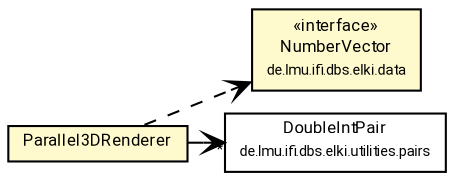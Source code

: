 #!/usr/local/bin/dot
#
# Class diagram 
# Generated by UMLGraph version R5_7_2-60-g0e99a6 (http://www.spinellis.gr/umlgraph/)
#

digraph G {
	graph [fontnames="svg"]
	edge [fontname="Roboto",fontsize=7,labelfontname="Roboto",labelfontsize=7,color="black"];
	node [fontname="Roboto",fontcolor="black",fontsize=8,shape=plaintext,margin=0,width=0,height=0];
	nodesep=0.15;
	ranksep=0.25;
	rankdir=LR;
	// de.lmu.ifi.dbs.elki.visualization.parallel3d.Parallel3DRenderer<O extends de.lmu.ifi.dbs.elki.data.NumberVector>
	c7951162 [label=<<table title="de.lmu.ifi.dbs.elki.visualization.parallel3d.Parallel3DRenderer" border="0" cellborder="1" cellspacing="0" cellpadding="2" bgcolor="lemonChiffon" href="Parallel3DRenderer.html" target="_parent">
		<tr><td><table border="0" cellspacing="0" cellpadding="1">
		<tr><td align="center" balign="center"> <font face="Roboto">Parallel3DRenderer</font> </td></tr>
		</table></td></tr>
		</table>>, URL="Parallel3DRenderer.html"];
	// de.lmu.ifi.dbs.elki.data.NumberVector
	c7952141 [label=<<table title="de.lmu.ifi.dbs.elki.data.NumberVector" border="0" cellborder="1" cellspacing="0" cellpadding="2" bgcolor="LemonChiffon" href="../../data/NumberVector.html" target="_parent">
		<tr><td><table border="0" cellspacing="0" cellpadding="1">
		<tr><td align="center" balign="center"> &#171;interface&#187; </td></tr>
		<tr><td align="center" balign="center"> <font face="Roboto">NumberVector</font> </td></tr>
		<tr><td align="center" balign="center"> <font face="Roboto" point-size="7.0">de.lmu.ifi.dbs.elki.data</font> </td></tr>
		</table></td></tr>
		</table>>, URL="../../data/NumberVector.html"];
	// de.lmu.ifi.dbs.elki.utilities.pairs.DoubleIntPair
	c7953003 [label=<<table title="de.lmu.ifi.dbs.elki.utilities.pairs.DoubleIntPair" border="0" cellborder="1" cellspacing="0" cellpadding="2" href="../../utilities/pairs/DoubleIntPair.html" target="_parent">
		<tr><td><table border="0" cellspacing="0" cellpadding="1">
		<tr><td align="center" balign="center"> <font face="Roboto">DoubleIntPair</font> </td></tr>
		<tr><td align="center" balign="center"> <font face="Roboto" point-size="7.0">de.lmu.ifi.dbs.elki.utilities.pairs</font> </td></tr>
		</table></td></tr>
		</table>>, URL="../../utilities/pairs/DoubleIntPair.html"];
	// de.lmu.ifi.dbs.elki.visualization.parallel3d.Parallel3DRenderer<O extends de.lmu.ifi.dbs.elki.data.NumberVector> navassoc de.lmu.ifi.dbs.elki.utilities.pairs.DoubleIntPair
	c7951162 -> c7953003 [arrowhead=open,weight=1,headlabel="*"];
	// de.lmu.ifi.dbs.elki.visualization.parallel3d.Parallel3DRenderer<O extends de.lmu.ifi.dbs.elki.data.NumberVector> depend de.lmu.ifi.dbs.elki.data.NumberVector
	c7951162 -> c7952141 [arrowhead=open,style=dashed,weight=0];
}

